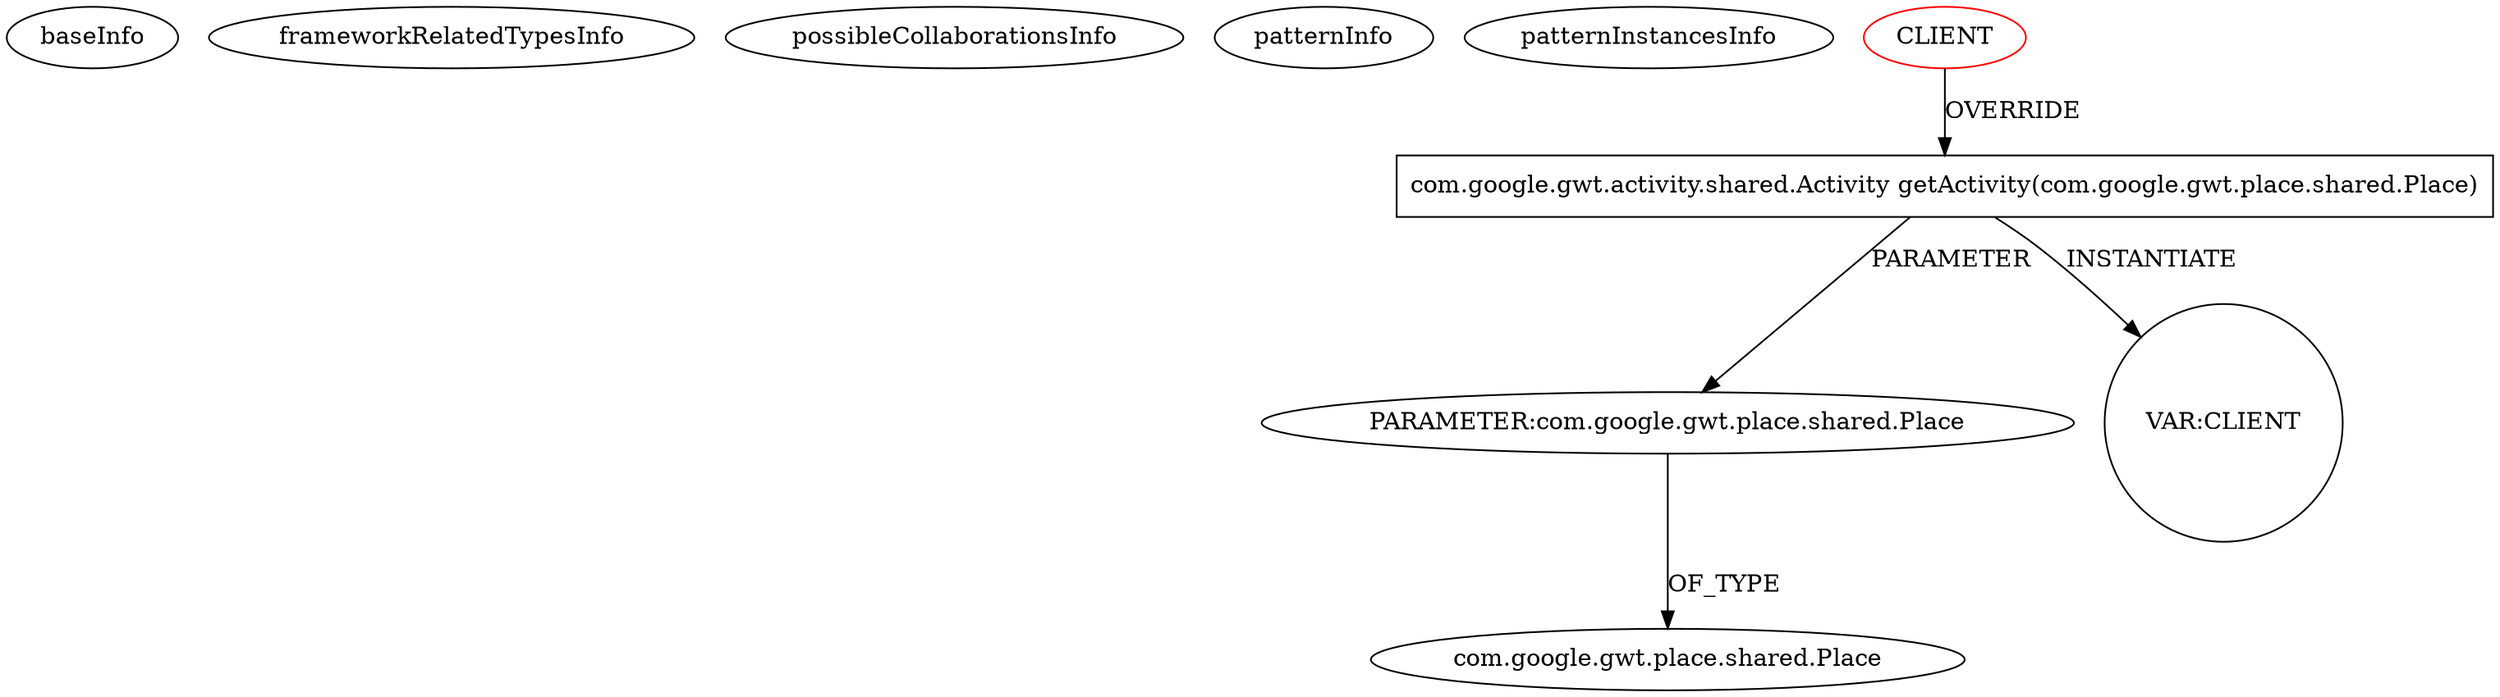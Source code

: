 digraph {
baseInfo[graphId=1235,category="pattern",isAnonymous=false,possibleRelation=false]
frameworkRelatedTypesInfo[]
possibleCollaborationsInfo[]
patternInfo[frequency=2.0,patternRootClient=0]
patternInstancesInfo[0="carlos-aguayo-html5gwthistory~/carlos-aguayo-html5gwthistory/html5gwthistory-master/src/com/dreamskiale/client/AppActivityMapper.java~AppActivityMapper~1021",1="mcasperson-Automation-Portal-UI~/mcasperson-Automation-Portal-UI/Automation-Portal-UI-master/src/com/redhat/automationportalui/client/AutomationPortalUIAppActivityMapper.java~AutomationPortalUIAppActivityMapper~3711"]
2[label="com.google.gwt.activity.shared.Activity getActivity(com.google.gwt.place.shared.Place)",vertexType="OVERRIDING_METHOD_DECLARATION",isFrameworkType=false,shape=box]
4[label="PARAMETER:com.google.gwt.place.shared.Place",vertexType="PARAMETER_DECLARATION",isFrameworkType=false]
0[label="CLIENT",vertexType="ROOT_CLIENT_CLASS_DECLARATION",isFrameworkType=false,color=red]
5[label="com.google.gwt.place.shared.Place",vertexType="FRAMEWORK_CLASS_TYPE",isFrameworkType=false]
15[label="VAR:CLIENT",vertexType="VARIABLE_EXPRESION",isFrameworkType=false,shape=circle]
4->5[label="OF_TYPE"]
2->15[label="INSTANTIATE"]
2->4[label="PARAMETER"]
0->2[label="OVERRIDE"]
}
